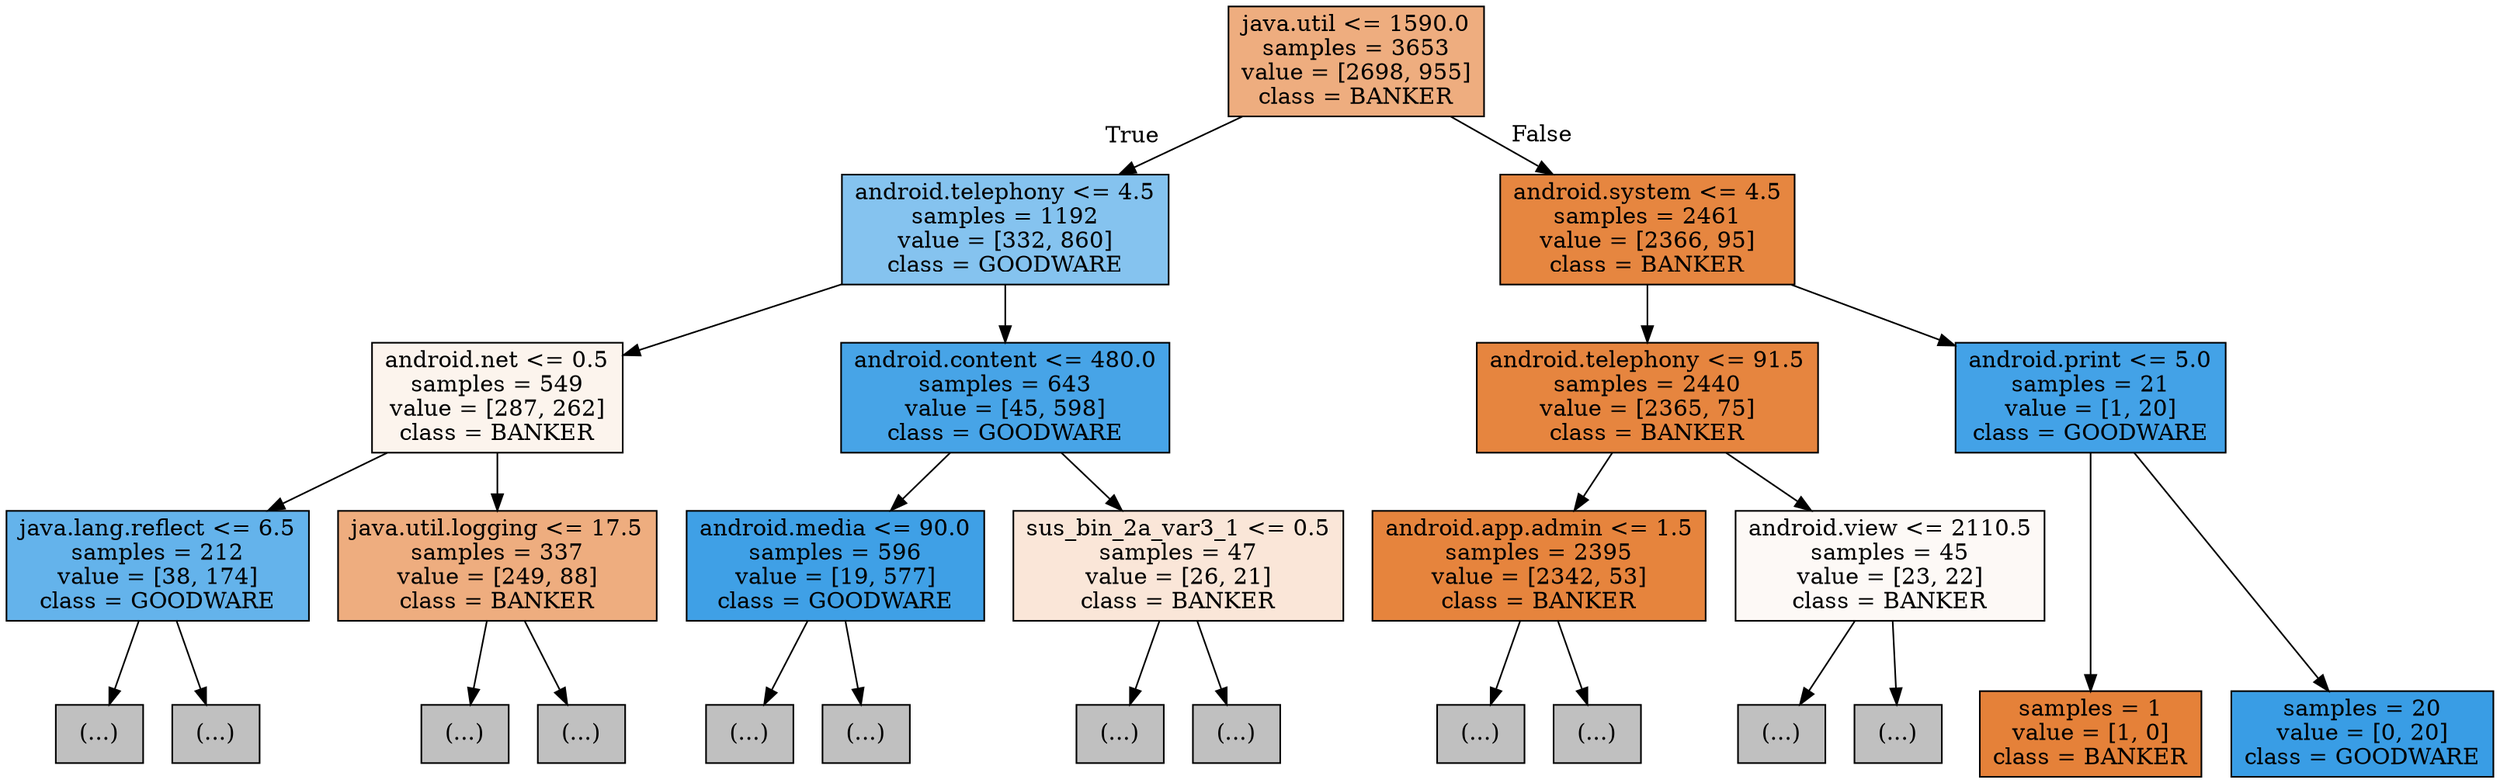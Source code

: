 digraph Tree {
node [shape=box, style="filled", color="black"] ;
graph [ranksep=equally, splines=polyline] ;
0 [label="java.util <= 1590.0\nsamples = 3653\nvalue = [2698, 955]\nclass = BANKER", fillcolor="#e58139a5"] ;
1 [label="android.telephony <= 4.5\nsamples = 1192\nvalue = [332, 860]\nclass = GOODWARE", fillcolor="#399de59d"] ;
0 -> 1 [labeldistance=2.5, labelangle=45, headlabel="True"] ;
2 [label="android.net <= 0.5\nsamples = 549\nvalue = [287, 262]\nclass = BANKER", fillcolor="#e5813916"] ;
1 -> 2 ;
3 [label="java.lang.reflect <= 6.5\nsamples = 212\nvalue = [38, 174]\nclass = GOODWARE", fillcolor="#399de5c7"] ;
2 -> 3 ;
4 [label="(...)", fillcolor="#C0C0C0"] ;
3 -> 4 ;
27 [label="(...)", fillcolor="#C0C0C0"] ;
3 -> 27 ;
36 [label="java.util.logging <= 17.5\nsamples = 337\nvalue = [249, 88]\nclass = BANKER", fillcolor="#e58139a5"] ;
2 -> 36 ;
37 [label="(...)", fillcolor="#C0C0C0"] ;
36 -> 37 ;
98 [label="(...)", fillcolor="#C0C0C0"] ;
36 -> 98 ;
101 [label="android.content <= 480.0\nsamples = 643\nvalue = [45, 598]\nclass = GOODWARE", fillcolor="#399de5ec"] ;
1 -> 101 ;
102 [label="android.media <= 90.0\nsamples = 596\nvalue = [19, 577]\nclass = GOODWARE", fillcolor="#399de5f7"] ;
101 -> 102 ;
103 [label="(...)", fillcolor="#C0C0C0"] ;
102 -> 103 ;
132 [label="(...)", fillcolor="#C0C0C0"] ;
102 -> 132 ;
133 [label="sus_bin_2a_var3_1 <= 0.5\nsamples = 47\nvalue = [26, 21]\nclass = BANKER", fillcolor="#e5813931"] ;
101 -> 133 ;
134 [label="(...)", fillcolor="#C0C0C0"] ;
133 -> 134 ;
141 [label="(...)", fillcolor="#C0C0C0"] ;
133 -> 141 ;
142 [label="android.system <= 4.5\nsamples = 2461\nvalue = [2366, 95]\nclass = BANKER", fillcolor="#e58139f5"] ;
0 -> 142 [labeldistance=2.5, labelangle=-45, headlabel="False"] ;
143 [label="android.telephony <= 91.5\nsamples = 2440\nvalue = [2365, 75]\nclass = BANKER", fillcolor="#e58139f7"] ;
142 -> 143 ;
144 [label="android.app.admin <= 1.5\nsamples = 2395\nvalue = [2342, 53]\nclass = BANKER", fillcolor="#e58139f9"] ;
143 -> 144 ;
145 [label="(...)", fillcolor="#C0C0C0"] ;
144 -> 145 ;
222 [label="(...)", fillcolor="#C0C0C0"] ;
144 -> 222 ;
231 [label="android.view <= 2110.5\nsamples = 45\nvalue = [23, 22]\nclass = BANKER", fillcolor="#e581390b"] ;
143 -> 231 ;
232 [label="(...)", fillcolor="#C0C0C0"] ;
231 -> 232 ;
235 [label="(...)", fillcolor="#C0C0C0"] ;
231 -> 235 ;
240 [label="android.print <= 5.0\nsamples = 21\nvalue = [1, 20]\nclass = GOODWARE", fillcolor="#399de5f2"] ;
142 -> 240 ;
241 [label="samples = 1\nvalue = [1, 0]\nclass = BANKER", fillcolor="#e58139ff"] ;
240 -> 241 ;
242 [label="samples = 20\nvalue = [0, 20]\nclass = GOODWARE", fillcolor="#399de5ff"] ;
240 -> 242 ;
{rank=same ; 0} ;
{rank=same ; 1; 142} ;
{rank=same ; 2; 101; 143; 240} ;
{rank=same ; 3; 36; 102; 133; 144; 231} ;
{rank=same ; 4; 27; 37; 98; 103; 132; 134; 141; 145; 222; 232; 235; 241; 242} ;
}